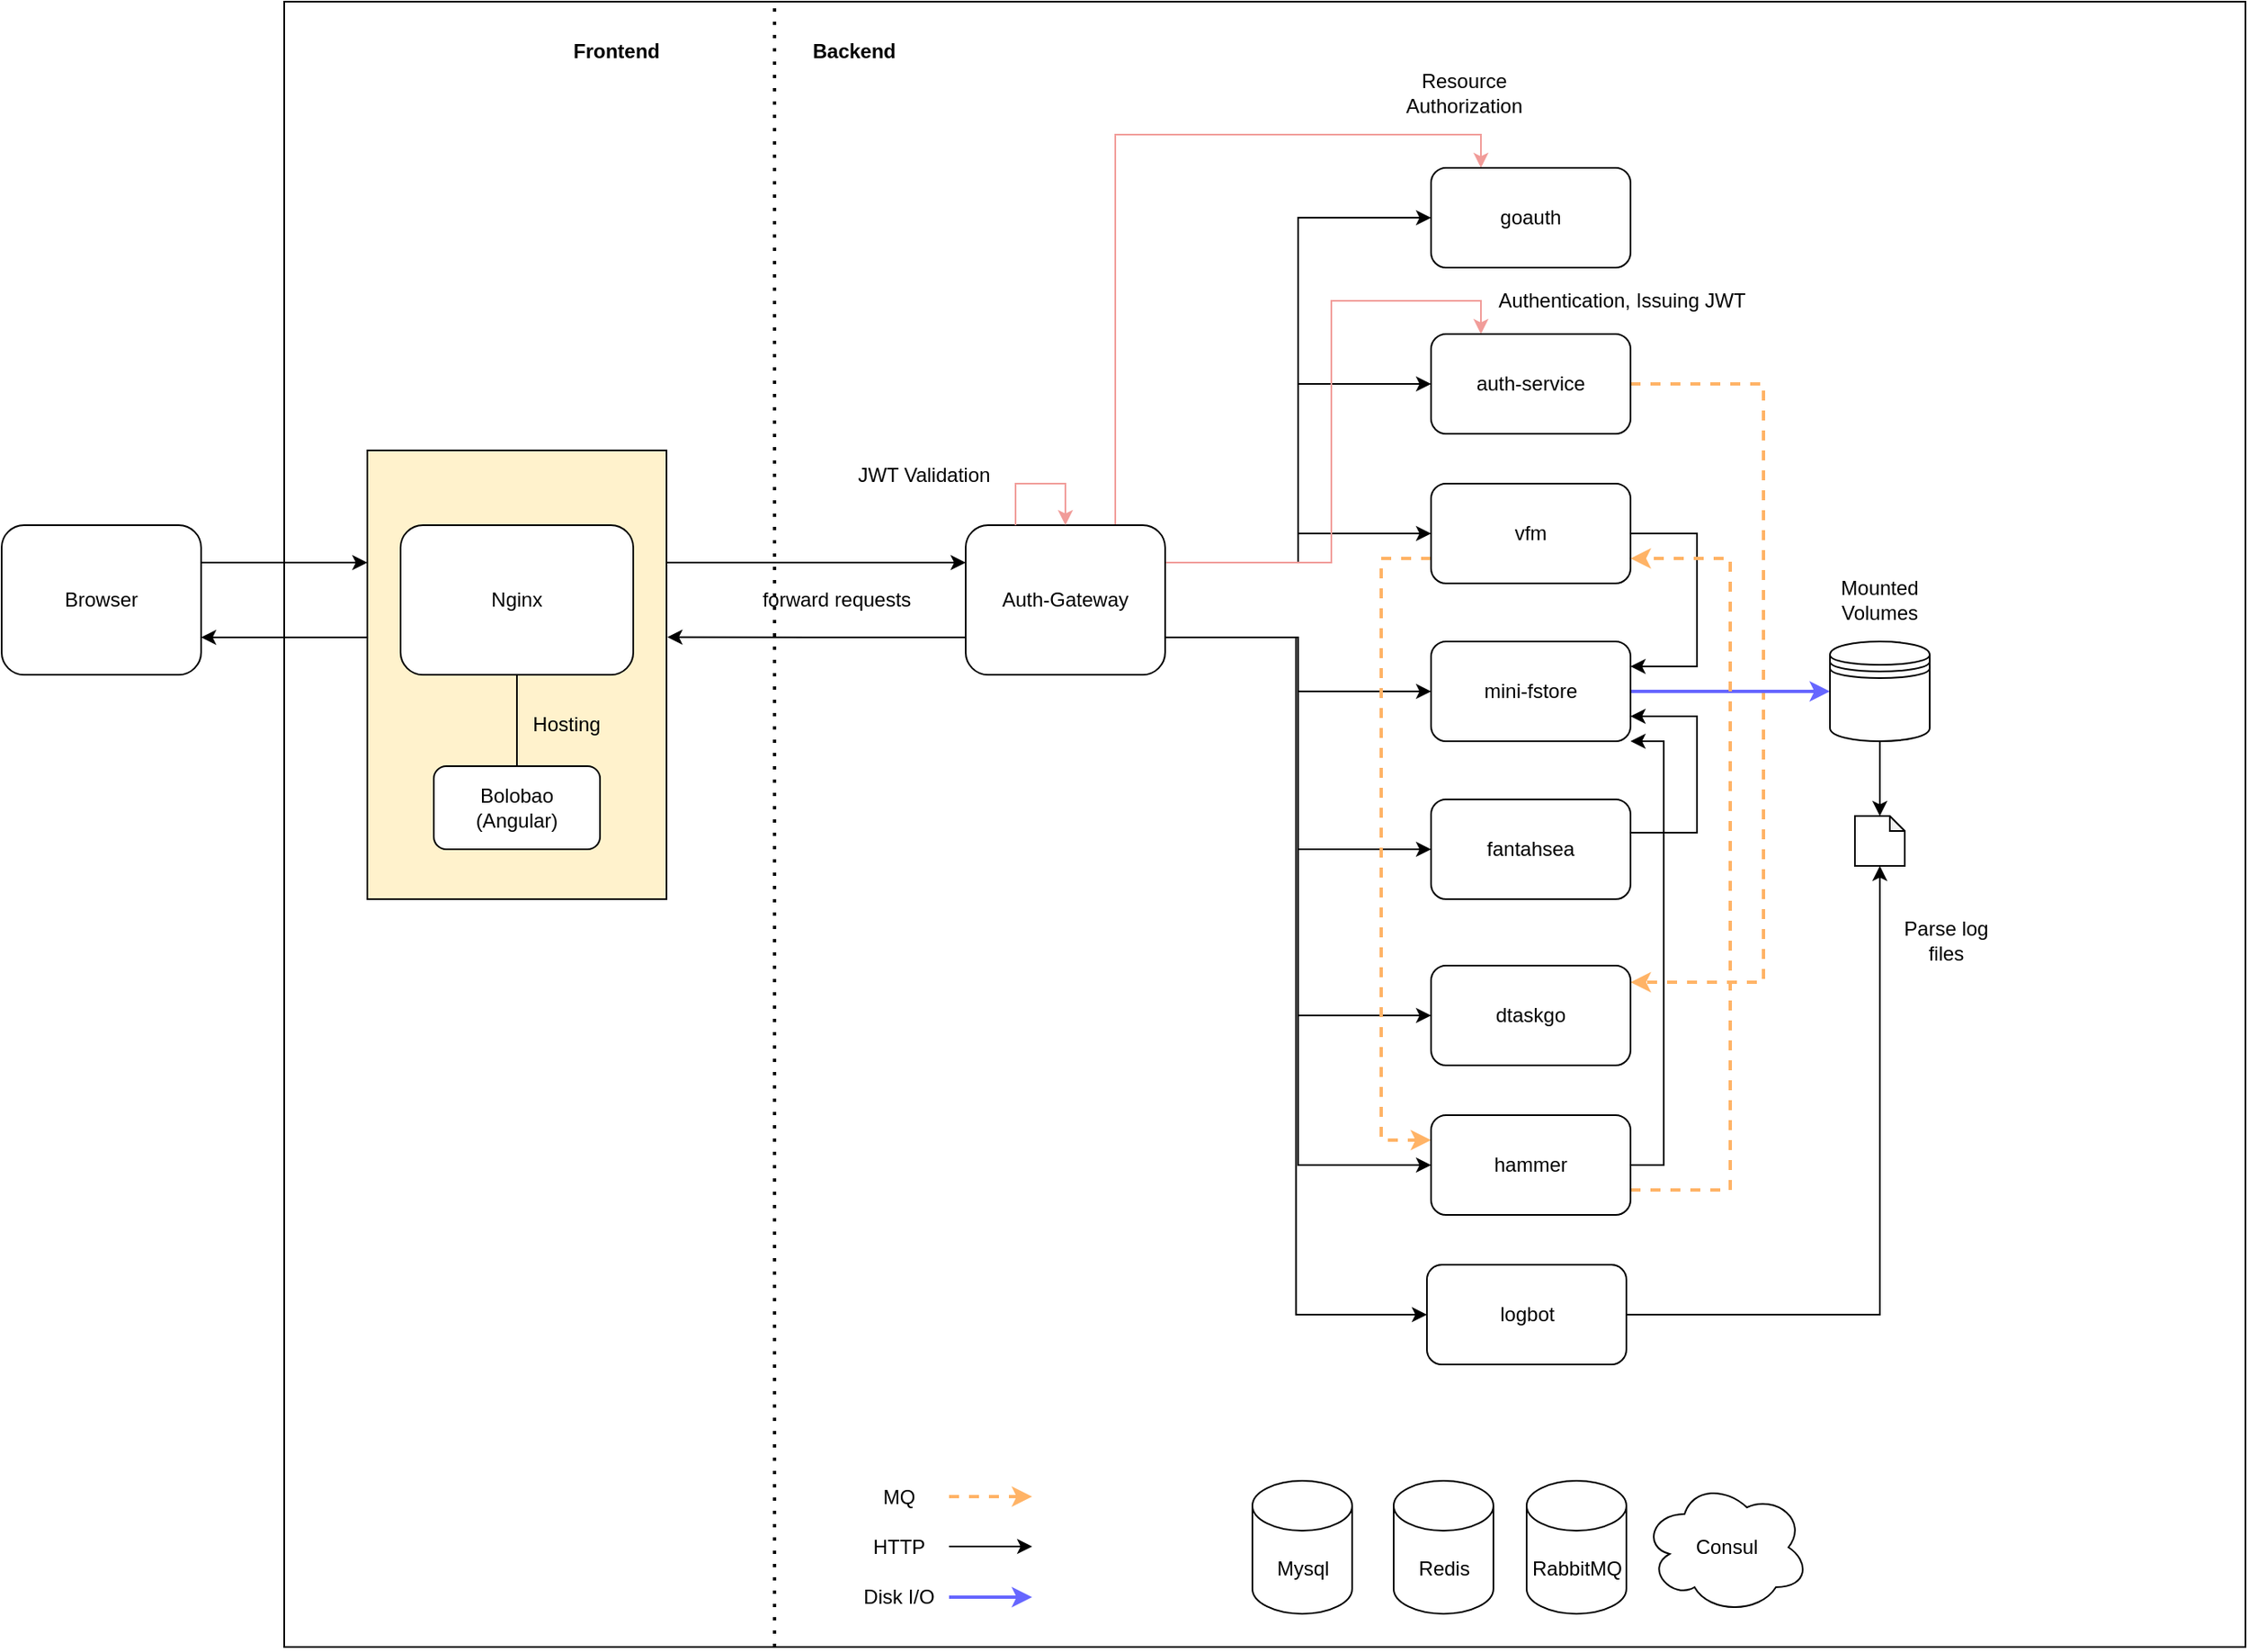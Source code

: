 <mxfile version="15.4.0" type="device"><diagram id="OmJTxSZ5Feyj7FEKGk_T" name="Page-1"><mxGraphModel dx="1963" dy="800" grid="1" gridSize="10" guides="1" tooltips="1" connect="1" arrows="1" fold="1" page="1" pageScale="1" pageWidth="850" pageHeight="1100" math="0" shadow="0"><root><mxCell id="0"/><mxCell id="1" parent="0"/><mxCell id="jP7JmYHqbt92ysb_gVaP-2" value="" style="rounded=0;whiteSpace=wrap;html=1;fillColor=none;" parent="1" vertex="1"><mxGeometry x="-140" y="20" width="1180" height="990" as="geometry"/></mxCell><mxCell id="jP7JmYHqbt92ysb_gVaP-6" style="edgeStyle=orthogonalEdgeStyle;rounded=0;orthogonalLoop=1;jettySize=auto;html=1;exitX=1;exitY=0.25;exitDx=0;exitDy=0;entryX=0;entryY=0.25;entryDx=0;entryDy=0;" parent="1" source="jP7JmYHqbt92ysb_gVaP-1" target="z1Oo59R_EkCxWHK0IWqM-9" edge="1"><mxGeometry relative="1" as="geometry"/></mxCell><mxCell id="jP7JmYHqbt92ysb_gVaP-1" value="Browser" style="rounded=1;whiteSpace=wrap;html=1;" parent="1" vertex="1"><mxGeometry x="-310" y="335" width="120" height="90" as="geometry"/></mxCell><mxCell id="jP7JmYHqbt92ysb_gVaP-7" style="edgeStyle=orthogonalEdgeStyle;rounded=0;orthogonalLoop=1;jettySize=auto;html=1;exitX=0;exitY=0.75;exitDx=0;exitDy=0;entryX=1;entryY=0.75;entryDx=0;entryDy=0;" parent="1" source="jP7JmYHqbt92ysb_gVaP-3" target="jP7JmYHqbt92ysb_gVaP-1" edge="1"><mxGeometry relative="1" as="geometry"/></mxCell><mxCell id="jP7JmYHqbt92ysb_gVaP-9" style="edgeStyle=orthogonalEdgeStyle;rounded=0;orthogonalLoop=1;jettySize=auto;html=1;exitX=1;exitY=0.25;exitDx=0;exitDy=0;entryX=0;entryY=0.25;entryDx=0;entryDy=0;" parent="1" source="jP7JmYHqbt92ysb_gVaP-3" target="jP7JmYHqbt92ysb_gVaP-8" edge="1"><mxGeometry relative="1" as="geometry"/></mxCell><mxCell id="jP7JmYHqbt92ysb_gVaP-10" style="edgeStyle=orthogonalEdgeStyle;rounded=0;orthogonalLoop=1;jettySize=auto;html=1;exitX=0;exitY=0.75;exitDx=0;exitDy=0;entryX=1.003;entryY=0.416;entryDx=0;entryDy=0;entryPerimeter=0;" parent="1" source="jP7JmYHqbt92ysb_gVaP-8" target="z1Oo59R_EkCxWHK0IWqM-9" edge="1"><mxGeometry relative="1" as="geometry"/></mxCell><mxCell id="jP7JmYHqbt92ysb_gVaP-24" style="edgeStyle=orthogonalEdgeStyle;rounded=0;orthogonalLoop=1;jettySize=auto;html=1;exitX=0.75;exitY=0;exitDx=0;exitDy=0;entryX=0.25;entryY=0;entryDx=0;entryDy=0;strokeColor=#F19C99;" parent="1" source="jP7JmYHqbt92ysb_gVaP-8" target="jP7JmYHqbt92ysb_gVaP-11" edge="1"><mxGeometry relative="1" as="geometry"/></mxCell><mxCell id="jP7JmYHqbt92ysb_gVaP-36" style="edgeStyle=orthogonalEdgeStyle;rounded=0;orthogonalLoop=1;jettySize=auto;html=1;exitX=1;exitY=0.75;exitDx=0;exitDy=0;entryX=0;entryY=0.5;entryDx=0;entryDy=0;" parent="1" source="jP7JmYHqbt92ysb_gVaP-8" target="jP7JmYHqbt92ysb_gVaP-18" edge="1"><mxGeometry relative="1" as="geometry"/></mxCell><mxCell id="jP7JmYHqbt92ysb_gVaP-37" style="edgeStyle=orthogonalEdgeStyle;rounded=0;orthogonalLoop=1;jettySize=auto;html=1;exitX=1;exitY=0.75;exitDx=0;exitDy=0;entryX=0;entryY=0.5;entryDx=0;entryDy=0;" parent="1" source="jP7JmYHqbt92ysb_gVaP-8" target="jP7JmYHqbt92ysb_gVaP-19" edge="1"><mxGeometry relative="1" as="geometry"/></mxCell><mxCell id="jP7JmYHqbt92ysb_gVaP-38" style="edgeStyle=orthogonalEdgeStyle;rounded=0;orthogonalLoop=1;jettySize=auto;html=1;exitX=1;exitY=0.75;exitDx=0;exitDy=0;entryX=0;entryY=0.5;entryDx=0;entryDy=0;" parent="1" source="jP7JmYHqbt92ysb_gVaP-8" target="jP7JmYHqbt92ysb_gVaP-20" edge="1"><mxGeometry relative="1" as="geometry"/></mxCell><mxCell id="jP7JmYHqbt92ysb_gVaP-40" style="edgeStyle=orthogonalEdgeStyle;rounded=0;orthogonalLoop=1;jettySize=auto;html=1;exitX=1;exitY=0.25;exitDx=0;exitDy=0;entryX=0;entryY=0.5;entryDx=0;entryDy=0;" parent="1" source="jP7JmYHqbt92ysb_gVaP-8" target="jP7JmYHqbt92ysb_gVaP-17" edge="1"><mxGeometry relative="1" as="geometry"/></mxCell><mxCell id="jP7JmYHqbt92ysb_gVaP-41" style="edgeStyle=orthogonalEdgeStyle;rounded=0;orthogonalLoop=1;jettySize=auto;html=1;exitX=1;exitY=0.25;exitDx=0;exitDy=0;entryX=0;entryY=0.5;entryDx=0;entryDy=0;" parent="1" source="jP7JmYHqbt92ysb_gVaP-8" target="jP7JmYHqbt92ysb_gVaP-16" edge="1"><mxGeometry relative="1" as="geometry"/></mxCell><mxCell id="jP7JmYHqbt92ysb_gVaP-42" style="edgeStyle=orthogonalEdgeStyle;rounded=0;orthogonalLoop=1;jettySize=auto;html=1;exitX=1;exitY=0.25;exitDx=0;exitDy=0;entryX=0;entryY=0.5;entryDx=0;entryDy=0;" parent="1" source="jP7JmYHqbt92ysb_gVaP-8" target="jP7JmYHqbt92ysb_gVaP-11" edge="1"><mxGeometry relative="1" as="geometry"/></mxCell><mxCell id="N-4gSpgYTaNvA83rHlp4-6" style="edgeStyle=orthogonalEdgeStyle;rounded=0;orthogonalLoop=1;jettySize=auto;html=1;exitX=1;exitY=0.75;exitDx=0;exitDy=0;entryX=0;entryY=0.5;entryDx=0;entryDy=0;" parent="1" source="jP7JmYHqbt92ysb_gVaP-8" target="N-4gSpgYTaNvA83rHlp4-5" edge="1"><mxGeometry relative="1" as="geometry"/></mxCell><mxCell id="N-4gSpgYTaNvA83rHlp4-10" style="edgeStyle=orthogonalEdgeStyle;rounded=0;jumpSize=6;orthogonalLoop=1;jettySize=auto;html=1;exitX=1;exitY=0.25;exitDx=0;exitDy=0;entryX=0.25;entryY=0;entryDx=0;entryDy=0;strokeWidth=1;strokeColor=#F19C99;" parent="1" source="jP7JmYHqbt92ysb_gVaP-8" target="jP7JmYHqbt92ysb_gVaP-16" edge="1"><mxGeometry relative="1" as="geometry"><Array as="points"><mxPoint x="490" y="358"/><mxPoint x="490" y="200"/><mxPoint x="580" y="200"/></Array></mxGeometry></mxCell><mxCell id="OKfhh3AP-oPqLTfawW03-2" style="edgeStyle=orthogonalEdgeStyle;rounded=0;orthogonalLoop=1;jettySize=auto;html=1;exitX=1;exitY=0.75;exitDx=0;exitDy=0;entryX=0;entryY=0.5;entryDx=0;entryDy=0;" edge="1" parent="1" source="jP7JmYHqbt92ysb_gVaP-8" target="OKfhh3AP-oPqLTfawW03-1"><mxGeometry relative="1" as="geometry"/></mxCell><mxCell id="jP7JmYHqbt92ysb_gVaP-8" value="Auth-Gateway" style="rounded=1;whiteSpace=wrap;html=1;fillColor=none;" parent="1" vertex="1"><mxGeometry x="270" y="335" width="120" height="90" as="geometry"/></mxCell><mxCell id="jP7JmYHqbt92ysb_gVaP-11" value="goauth" style="rounded=1;whiteSpace=wrap;html=1;fillColor=none;" parent="1" vertex="1"><mxGeometry x="550" y="120" width="120" height="60" as="geometry"/></mxCell><mxCell id="jP7JmYHqbt92ysb_gVaP-34" style="edgeStyle=orthogonalEdgeStyle;rounded=0;orthogonalLoop=1;jettySize=auto;html=1;exitX=1;exitY=0.5;exitDx=0;exitDy=0;entryX=1;entryY=0.5;entryDx=0;entryDy=0;dashed=1;strokeColor=#FFB366;strokeWidth=2;" parent="1" source="jP7JmYHqbt92ysb_gVaP-16" edge="1"><mxGeometry relative="1" as="geometry"><mxPoint x="670" y="610" as="targetPoint"/><Array as="points"><mxPoint x="750" y="250"/><mxPoint x="750" y="610"/></Array></mxGeometry></mxCell><mxCell id="jP7JmYHqbt92ysb_gVaP-16" value="auth-service" style="rounded=1;whiteSpace=wrap;html=1;fillColor=none;" parent="1" vertex="1"><mxGeometry x="550" y="220" width="120" height="60" as="geometry"/></mxCell><mxCell id="jP7JmYHqbt92ysb_gVaP-32" style="edgeStyle=orthogonalEdgeStyle;rounded=0;orthogonalLoop=1;jettySize=auto;html=1;exitX=1;exitY=0.5;exitDx=0;exitDy=0;entryX=1;entryY=0.25;entryDx=0;entryDy=0;" parent="1" source="jP7JmYHqbt92ysb_gVaP-17" target="jP7JmYHqbt92ysb_gVaP-18" edge="1"><mxGeometry relative="1" as="geometry"><Array as="points"><mxPoint x="710" y="340"/><mxPoint x="710" y="420"/></Array></mxGeometry></mxCell><mxCell id="N-4gSpgYTaNvA83rHlp4-9" style="edgeStyle=orthogonalEdgeStyle;rounded=0;orthogonalLoop=1;jettySize=auto;html=1;exitX=0;exitY=0.75;exitDx=0;exitDy=0;entryX=0;entryY=0.25;entryDx=0;entryDy=0;dashed=1;strokeWidth=2;strokeColor=#FFB366;" parent="1" source="jP7JmYHqbt92ysb_gVaP-17" target="N-4gSpgYTaNvA83rHlp4-5" edge="1"><mxGeometry relative="1" as="geometry"><Array as="points"><mxPoint x="520" y="355"/><mxPoint x="520" y="705"/></Array></mxGeometry></mxCell><mxCell id="jP7JmYHqbt92ysb_gVaP-17" value="vfm" style="rounded=1;whiteSpace=wrap;html=1;fillColor=none;" parent="1" vertex="1"><mxGeometry x="550" y="310" width="120" height="60" as="geometry"/></mxCell><mxCell id="jP7JmYHqbt92ysb_gVaP-62" style="edgeStyle=orthogonalEdgeStyle;rounded=0;orthogonalLoop=1;jettySize=auto;html=1;exitX=1;exitY=0.5;exitDx=0;exitDy=0;entryX=0;entryY=0.5;entryDx=0;entryDy=0;strokeColor=#6666FF;jumpSize=6;strokeWidth=2;" parent="1" source="jP7JmYHqbt92ysb_gVaP-18" target="jP7JmYHqbt92ysb_gVaP-61" edge="1"><mxGeometry relative="1" as="geometry"/></mxCell><mxCell id="jP7JmYHqbt92ysb_gVaP-18" value="mini-fstore" style="rounded=1;whiteSpace=wrap;html=1;fillColor=none;" parent="1" vertex="1"><mxGeometry x="550" y="405" width="120" height="60" as="geometry"/></mxCell><mxCell id="jP7JmYHqbt92ysb_gVaP-31" style="edgeStyle=orthogonalEdgeStyle;rounded=0;orthogonalLoop=1;jettySize=auto;html=1;exitX=1;exitY=0.5;exitDx=0;exitDy=0;entryX=1;entryY=0.75;entryDx=0;entryDy=0;" parent="1" source="jP7JmYHqbt92ysb_gVaP-19" target="jP7JmYHqbt92ysb_gVaP-18" edge="1"><mxGeometry relative="1" as="geometry"><Array as="points"><mxPoint x="710" y="520"/><mxPoint x="710" y="450"/></Array></mxGeometry></mxCell><mxCell id="jP7JmYHqbt92ysb_gVaP-19" value="fantahsea" style="rounded=1;whiteSpace=wrap;html=1;fillColor=none;" parent="1" vertex="1"><mxGeometry x="550" y="500" width="120" height="60" as="geometry"/></mxCell><mxCell id="jP7JmYHqbt92ysb_gVaP-20" value="dtaskgo" style="rounded=1;whiteSpace=wrap;html=1;fillColor=none;" parent="1" vertex="1"><mxGeometry x="550" y="600" width="120" height="60" as="geometry"/></mxCell><mxCell id="jP7JmYHqbt92ysb_gVaP-43" value="Mysql" style="shape=cylinder3;whiteSpace=wrap;html=1;boundedLbl=1;backgroundOutline=1;size=15;fillColor=none;" parent="1" vertex="1"><mxGeometry x="442.5" y="910" width="60" height="80" as="geometry"/></mxCell><mxCell id="jP7JmYHqbt92ysb_gVaP-44" value="Redis" style="shape=cylinder3;whiteSpace=wrap;html=1;boundedLbl=1;backgroundOutline=1;size=15;fillColor=none;" parent="1" vertex="1"><mxGeometry x="527.5" y="910" width="60" height="80" as="geometry"/></mxCell><mxCell id="jP7JmYHqbt92ysb_gVaP-48" style="edgeStyle=orthogonalEdgeStyle;rounded=0;orthogonalLoop=1;jettySize=auto;html=1;exitX=0.25;exitY=0;exitDx=0;exitDy=0;entryX=0.5;entryY=0;entryDx=0;entryDy=0;strokeColor=#F19C99;" parent="1" source="jP7JmYHqbt92ysb_gVaP-8" target="jP7JmYHqbt92ysb_gVaP-8" edge="1"><mxGeometry relative="1" as="geometry"><Array as="points"><mxPoint x="300" y="310"/><mxPoint x="330" y="310"/></Array></mxGeometry></mxCell><mxCell id="jP7JmYHqbt92ysb_gVaP-50" value="JWT Validation" style="text;html=1;strokeColor=none;fillColor=none;align=center;verticalAlign=middle;whiteSpace=wrap;rounded=0;" parent="1" vertex="1"><mxGeometry x="180" y="290" width="130" height="30" as="geometry"/></mxCell><mxCell id="jP7JmYHqbt92ysb_gVaP-51" value="Resource Authorization" style="text;html=1;strokeColor=none;fillColor=none;align=center;verticalAlign=middle;whiteSpace=wrap;rounded=0;" parent="1" vertex="1"><mxGeometry x="510" y="60" width="120" height="30" as="geometry"/></mxCell><mxCell id="jP7JmYHqbt92ysb_gVaP-52" value="" style="endArrow=none;dashed=1;html=1;dashPattern=1 3;strokeWidth=2;exitX=0.25;exitY=1;exitDx=0;exitDy=0;entryX=0.25;entryY=0;entryDx=0;entryDy=0;" parent="1" source="jP7JmYHqbt92ysb_gVaP-2" target="jP7JmYHqbt92ysb_gVaP-2" edge="1"><mxGeometry width="50" height="50" relative="1" as="geometry"><mxPoint x="-140" y="580" as="sourcePoint"/><mxPoint x="-90" y="70" as="targetPoint"/></mxGeometry></mxCell><mxCell id="jP7JmYHqbt92ysb_gVaP-54" value="Frontend" style="text;html=1;strokeColor=none;fillColor=none;align=center;verticalAlign=middle;whiteSpace=wrap;rounded=0;fontStyle=1" parent="1" vertex="1"><mxGeometry x="40" y="40" width="40" height="20" as="geometry"/></mxCell><mxCell id="jP7JmYHqbt92ysb_gVaP-55" value="Backend" style="text;html=1;strokeColor=none;fillColor=none;align=center;verticalAlign=middle;whiteSpace=wrap;rounded=0;fontStyle=1" parent="1" vertex="1"><mxGeometry x="182.5" y="40" width="40" height="20" as="geometry"/></mxCell><mxCell id="jP7JmYHqbt92ysb_gVaP-57" value="RabbitMQ" style="shape=cylinder3;whiteSpace=wrap;html=1;boundedLbl=1;backgroundOutline=1;size=15;fillColor=none;" parent="1" vertex="1"><mxGeometry x="607.5" y="910" width="60" height="80" as="geometry"/></mxCell><mxCell id="jP7JmYHqbt92ysb_gVaP-58" value="&lt;span&gt;Consul&lt;/span&gt;" style="ellipse;shape=cloud;whiteSpace=wrap;html=1;fillColor=none;" parent="1" vertex="1"><mxGeometry x="677.5" y="910" width="100" height="80" as="geometry"/></mxCell><mxCell id="jP7JmYHqbt92ysb_gVaP-59" value="forward requests" style="text;html=1;strokeColor=none;fillColor=none;align=center;verticalAlign=middle;whiteSpace=wrap;rounded=0;" parent="1" vertex="1"><mxGeometry x="130" y="370" width="125" height="20" as="geometry"/></mxCell><mxCell id="OKfhh3AP-oPqLTfawW03-6" style="edgeStyle=orthogonalEdgeStyle;rounded=0;orthogonalLoop=1;jettySize=auto;html=1;exitX=0.5;exitY=1;exitDx=0;exitDy=0;entryX=0.5;entryY=0;entryDx=0;entryDy=0;entryPerimeter=0;" edge="1" parent="1" source="jP7JmYHqbt92ysb_gVaP-61" target="OKfhh3AP-oPqLTfawW03-5"><mxGeometry relative="1" as="geometry"/></mxCell><mxCell id="jP7JmYHqbt92ysb_gVaP-61" value="" style="shape=datastore;whiteSpace=wrap;html=1;fillColor=none;" parent="1" vertex="1"><mxGeometry x="790" y="405" width="60" height="60" as="geometry"/></mxCell><mxCell id="jP7JmYHqbt92ysb_gVaP-64" value="Mounted Volumes" style="text;html=1;strokeColor=none;fillColor=none;align=center;verticalAlign=middle;whiteSpace=wrap;rounded=0;" parent="1" vertex="1"><mxGeometry x="800" y="370" width="40" height="20" as="geometry"/></mxCell><mxCell id="N-4gSpgYTaNvA83rHlp4-7" style="edgeStyle=orthogonalEdgeStyle;rounded=0;orthogonalLoop=1;jettySize=auto;html=1;exitX=1;exitY=0.5;exitDx=0;exitDy=0;entryX=1;entryY=1;entryDx=0;entryDy=0;" parent="1" source="N-4gSpgYTaNvA83rHlp4-5" target="jP7JmYHqbt92ysb_gVaP-18" edge="1"><mxGeometry relative="1" as="geometry"><Array as="points"><mxPoint x="690" y="720"/><mxPoint x="690" y="465"/></Array></mxGeometry></mxCell><mxCell id="N-4gSpgYTaNvA83rHlp4-8" style="edgeStyle=orthogonalEdgeStyle;rounded=0;orthogonalLoop=1;jettySize=auto;html=1;exitX=1;exitY=0.75;exitDx=0;exitDy=0;entryX=1;entryY=0.75;entryDx=0;entryDy=0;dashed=1;strokeColor=#FFB366;strokeWidth=2;" parent="1" source="N-4gSpgYTaNvA83rHlp4-5" target="jP7JmYHqbt92ysb_gVaP-17" edge="1"><mxGeometry relative="1" as="geometry"><Array as="points"><mxPoint x="730" y="735"/><mxPoint x="730" y="355"/></Array></mxGeometry></mxCell><mxCell id="N-4gSpgYTaNvA83rHlp4-5" value="hammer" style="rounded=1;whiteSpace=wrap;html=1;" parent="1" vertex="1"><mxGeometry x="550" y="690" width="120" height="60" as="geometry"/></mxCell><mxCell id="N-4gSpgYTaNvA83rHlp4-11" value="Authentication, Issuing JWT" style="text;html=1;strokeColor=none;fillColor=none;align=center;verticalAlign=middle;whiteSpace=wrap;rounded=0;" parent="1" vertex="1"><mxGeometry x="580" y="190" width="170" height="20" as="geometry"/></mxCell><mxCell id="z1Oo59R_EkCxWHK0IWqM-1" value="" style="endArrow=classic;html=1;dashed=1;strokeColor=#FFB366;strokeWidth=2;" parent="1" edge="1"><mxGeometry width="50" height="50" relative="1" as="geometry"><mxPoint x="260" y="919.5" as="sourcePoint"/><mxPoint x="310" y="919.5" as="targetPoint"/></mxGeometry></mxCell><mxCell id="z1Oo59R_EkCxWHK0IWqM-2" value="MQ" style="text;html=1;strokeColor=none;fillColor=none;align=center;verticalAlign=middle;whiteSpace=wrap;rounded=0;" parent="1" vertex="1"><mxGeometry x="210" y="910" width="40" height="20" as="geometry"/></mxCell><mxCell id="z1Oo59R_EkCxWHK0IWqM-3" value="" style="endArrow=classic;html=1;strokeWidth=1;" parent="1" edge="1"><mxGeometry width="50" height="50" relative="1" as="geometry"><mxPoint x="260" y="949.5" as="sourcePoint"/><mxPoint x="310" y="949.5" as="targetPoint"/></mxGeometry></mxCell><mxCell id="z1Oo59R_EkCxWHK0IWqM-4" value="HTTP" style="text;html=1;strokeColor=none;fillColor=none;align=center;verticalAlign=middle;whiteSpace=wrap;rounded=0;" parent="1" vertex="1"><mxGeometry x="210" y="940" width="40" height="20" as="geometry"/></mxCell><mxCell id="z1Oo59R_EkCxWHK0IWqM-7" value="" style="endArrow=classic;html=1;strokeWidth=2;strokeColor=#6666FF;" parent="1" edge="1"><mxGeometry width="50" height="50" relative="1" as="geometry"><mxPoint x="260" y="980" as="sourcePoint"/><mxPoint x="310" y="980" as="targetPoint"/></mxGeometry></mxCell><mxCell id="z1Oo59R_EkCxWHK0IWqM-8" value="Disk I/O" style="text;html=1;strokeColor=none;fillColor=none;align=center;verticalAlign=middle;whiteSpace=wrap;rounded=0;" parent="1" vertex="1"><mxGeometry x="205" y="970" width="50" height="20" as="geometry"/></mxCell><mxCell id="z1Oo59R_EkCxWHK0IWqM-10" value="" style="group;fillColor=#fff2cc;strokeColor=#d6b656;" parent="1" vertex="1" connectable="0"><mxGeometry x="-90" y="290" width="180" height="270" as="geometry"/></mxCell><mxCell id="z1Oo59R_EkCxWHK0IWqM-9" value="" style="rounded=0;whiteSpace=wrap;html=1;fillColor=none;" parent="z1Oo59R_EkCxWHK0IWqM-10" vertex="1"><mxGeometry width="180" height="270" as="geometry"/></mxCell><mxCell id="jP7JmYHqbt92ysb_gVaP-3" value="Nginx" style="rounded=1;whiteSpace=wrap;html=1;" parent="z1Oo59R_EkCxWHK0IWqM-10" vertex="1"><mxGeometry x="20" y="45" width="140" height="90" as="geometry"/></mxCell><mxCell id="jP7JmYHqbt92ysb_gVaP-4" value="Bolobao&lt;br&gt;(Angular)" style="rounded=1;whiteSpace=wrap;html=1;" parent="z1Oo59R_EkCxWHK0IWqM-10" vertex="1"><mxGeometry x="40" y="190" width="100" height="50" as="geometry"/></mxCell><mxCell id="jP7JmYHqbt92ysb_gVaP-5" style="edgeStyle=orthogonalEdgeStyle;rounded=0;orthogonalLoop=1;jettySize=auto;html=1;exitX=0.5;exitY=1;exitDx=0;exitDy=0;entryX=0.5;entryY=0;entryDx=0;entryDy=0;endArrow=none;endFill=0;" parent="z1Oo59R_EkCxWHK0IWqM-10" source="jP7JmYHqbt92ysb_gVaP-3" target="jP7JmYHqbt92ysb_gVaP-4" edge="1"><mxGeometry relative="1" as="geometry"/></mxCell><mxCell id="jP7JmYHqbt92ysb_gVaP-49" value="Hosting" style="text;html=1;strokeColor=none;fillColor=none;align=center;verticalAlign=middle;whiteSpace=wrap;rounded=0;" parent="z1Oo59R_EkCxWHK0IWqM-10" vertex="1"><mxGeometry x="100" y="155" width="40" height="20" as="geometry"/></mxCell><mxCell id="OKfhh3AP-oPqLTfawW03-3" style="edgeStyle=orthogonalEdgeStyle;rounded=0;orthogonalLoop=1;jettySize=auto;html=1;exitX=1;exitY=0.5;exitDx=0;exitDy=0;entryX=0.5;entryY=1;entryDx=0;entryDy=0;entryPerimeter=0;" edge="1" parent="1" source="OKfhh3AP-oPqLTfawW03-1" target="OKfhh3AP-oPqLTfawW03-5"><mxGeometry relative="1" as="geometry"/></mxCell><mxCell id="OKfhh3AP-oPqLTfawW03-1" value="logbot" style="rounded=1;whiteSpace=wrap;html=1;" vertex="1" parent="1"><mxGeometry x="547.5" y="780" width="120" height="60" as="geometry"/></mxCell><mxCell id="OKfhh3AP-oPqLTfawW03-4" value="Parse log files" style="text;html=1;strokeColor=none;fillColor=none;align=center;verticalAlign=middle;whiteSpace=wrap;rounded=0;" vertex="1" parent="1"><mxGeometry x="830" y="570" width="60" height="30" as="geometry"/></mxCell><mxCell id="OKfhh3AP-oPqLTfawW03-5" value="" style="shape=note;whiteSpace=wrap;html=1;backgroundOutline=1;darkOpacity=0.05;size=9;" vertex="1" parent="1"><mxGeometry x="805" y="510" width="30" height="30" as="geometry"/></mxCell></root></mxGraphModel></diagram></mxfile>